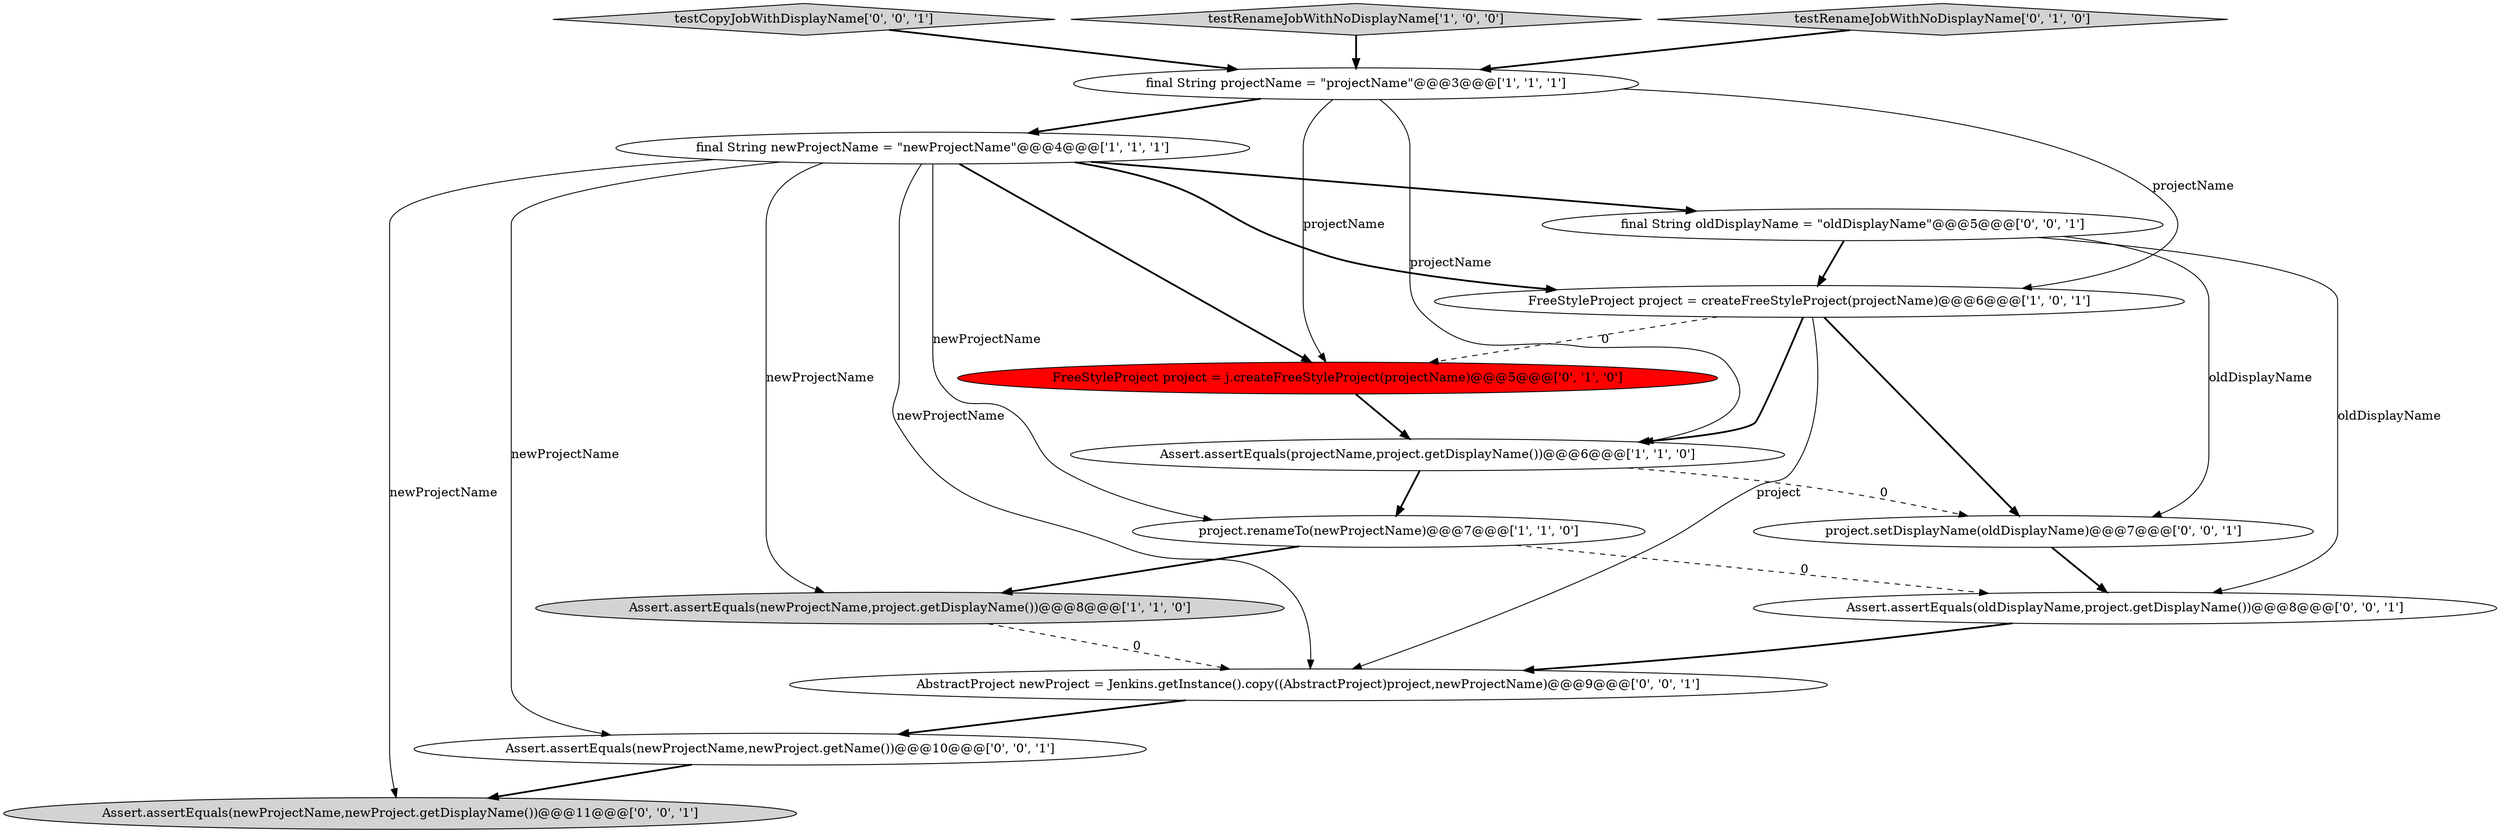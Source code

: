 digraph {
9 [style = filled, label = "AbstractProject newProject = Jenkins.getInstance().copy((AbstractProject)project,newProjectName)@@@9@@@['0', '0', '1']", fillcolor = white, shape = ellipse image = "AAA0AAABBB3BBB"];
2 [style = filled, label = "Assert.assertEquals(newProjectName,project.getDisplayName())@@@8@@@['1', '1', '0']", fillcolor = lightgray, shape = ellipse image = "AAA0AAABBB1BBB"];
13 [style = filled, label = "testCopyJobWithDisplayName['0', '0', '1']", fillcolor = lightgray, shape = diamond image = "AAA0AAABBB3BBB"];
10 [style = filled, label = "project.setDisplayName(oldDisplayName)@@@7@@@['0', '0', '1']", fillcolor = white, shape = ellipse image = "AAA0AAABBB3BBB"];
12 [style = filled, label = "Assert.assertEquals(newProjectName,newProject.getName())@@@10@@@['0', '0', '1']", fillcolor = white, shape = ellipse image = "AAA0AAABBB3BBB"];
14 [style = filled, label = "final String oldDisplayName = \"oldDisplayName\"@@@5@@@['0', '0', '1']", fillcolor = white, shape = ellipse image = "AAA0AAABBB3BBB"];
1 [style = filled, label = "final String newProjectName = \"newProjectName\"@@@4@@@['1', '1', '1']", fillcolor = white, shape = ellipse image = "AAA0AAABBB1BBB"];
0 [style = filled, label = "final String projectName = \"projectName\"@@@3@@@['1', '1', '1']", fillcolor = white, shape = ellipse image = "AAA0AAABBB1BBB"];
5 [style = filled, label = "Assert.assertEquals(projectName,project.getDisplayName())@@@6@@@['1', '1', '0']", fillcolor = white, shape = ellipse image = "AAA0AAABBB1BBB"];
11 [style = filled, label = "Assert.assertEquals(newProjectName,newProject.getDisplayName())@@@11@@@['0', '0', '1']", fillcolor = lightgray, shape = ellipse image = "AAA0AAABBB3BBB"];
3 [style = filled, label = "project.renameTo(newProjectName)@@@7@@@['1', '1', '0']", fillcolor = white, shape = ellipse image = "AAA0AAABBB1BBB"];
7 [style = filled, label = "FreeStyleProject project = j.createFreeStyleProject(projectName)@@@5@@@['0', '1', '0']", fillcolor = red, shape = ellipse image = "AAA1AAABBB2BBB"];
4 [style = filled, label = "testRenameJobWithNoDisplayName['1', '0', '0']", fillcolor = lightgray, shape = diamond image = "AAA0AAABBB1BBB"];
15 [style = filled, label = "Assert.assertEquals(oldDisplayName,project.getDisplayName())@@@8@@@['0', '0', '1']", fillcolor = white, shape = ellipse image = "AAA0AAABBB3BBB"];
6 [style = filled, label = "FreeStyleProject project = createFreeStyleProject(projectName)@@@6@@@['1', '0', '1']", fillcolor = white, shape = ellipse image = "AAA0AAABBB1BBB"];
8 [style = filled, label = "testRenameJobWithNoDisplayName['0', '1', '0']", fillcolor = lightgray, shape = diamond image = "AAA0AAABBB2BBB"];
5->3 [style = bold, label=""];
10->15 [style = bold, label=""];
0->6 [style = solid, label="projectName"];
6->7 [style = dashed, label="0"];
0->7 [style = solid, label="projectName"];
12->11 [style = bold, label=""];
1->3 [style = solid, label="newProjectName"];
1->9 [style = solid, label="newProjectName"];
1->7 [style = bold, label=""];
4->0 [style = bold, label=""];
8->0 [style = bold, label=""];
1->12 [style = solid, label="newProjectName"];
6->5 [style = bold, label=""];
7->5 [style = bold, label=""];
1->6 [style = bold, label=""];
3->2 [style = bold, label=""];
6->9 [style = solid, label="project"];
5->10 [style = dashed, label="0"];
1->11 [style = solid, label="newProjectName"];
15->9 [style = bold, label=""];
1->2 [style = solid, label="newProjectName"];
0->1 [style = bold, label=""];
14->15 [style = solid, label="oldDisplayName"];
6->10 [style = bold, label=""];
2->9 [style = dashed, label="0"];
14->10 [style = solid, label="oldDisplayName"];
3->15 [style = dashed, label="0"];
1->14 [style = bold, label=""];
9->12 [style = bold, label=""];
0->5 [style = solid, label="projectName"];
14->6 [style = bold, label=""];
13->0 [style = bold, label=""];
}
